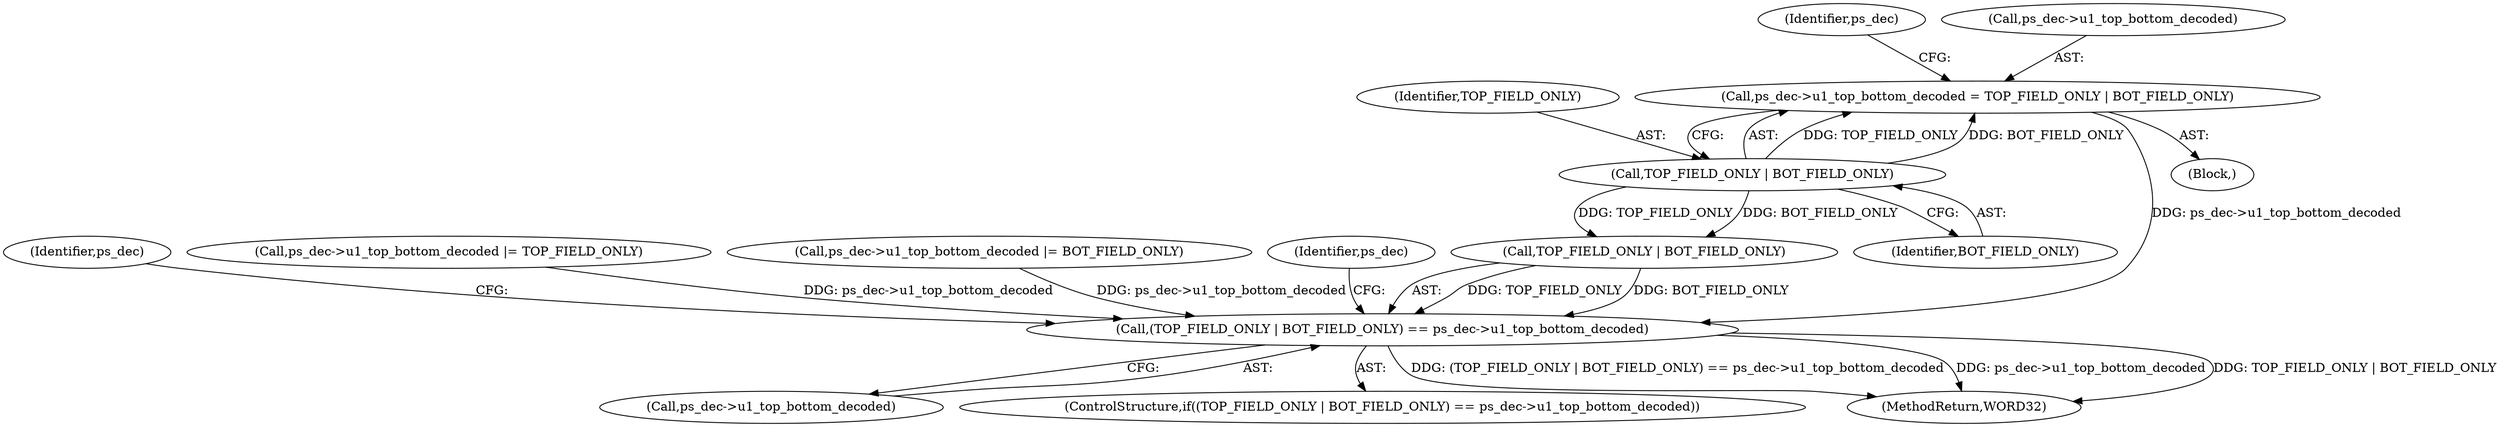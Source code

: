 digraph "0_Android_e86d3cfd2bc28dac421092106751e5638d54a848@pointer" {
"1001915" [label="(Call,ps_dec->u1_top_bottom_decoded = TOP_FIELD_ONLY | BOT_FIELD_ONLY)"];
"1001919" [label="(Call,TOP_FIELD_ONLY | BOT_FIELD_ONLY)"];
"1002205" [label="(Call,(TOP_FIELD_ONLY | BOT_FIELD_ONLY) == ps_dec->u1_top_bottom_decoded)"];
"1002206" [label="(Call,TOP_FIELD_ONLY | BOT_FIELD_ONLY)"];
"1001920" [label="(Identifier,TOP_FIELD_ONLY)"];
"1001919" [label="(Call,TOP_FIELD_ONLY | BOT_FIELD_ONLY)"];
"1002215" [label="(Identifier,ps_dec)"];
"1002205" [label="(Call,(TOP_FIELD_ONLY | BOT_FIELD_ONLY) == ps_dec->u1_top_bottom_decoded)"];
"1001908" [label="(Call,ps_dec->u1_top_bottom_decoded |= TOP_FIELD_ONLY)"];
"1001915" [label="(Call,ps_dec->u1_top_bottom_decoded = TOP_FIELD_ONLY | BOT_FIELD_ONLY)"];
"1001901" [label="(Call,ps_dec->u1_top_bottom_decoded |= BOT_FIELD_ONLY)"];
"1002221" [label="(Identifier,ps_dec)"];
"1001927" [label="(Identifier,ps_dec)"];
"1001916" [label="(Call,ps_dec->u1_top_bottom_decoded)"];
"1002209" [label="(Call,ps_dec->u1_top_bottom_decoded)"];
"1002204" [label="(ControlStructure,if((TOP_FIELD_ONLY | BOT_FIELD_ONLY) == ps_dec->u1_top_bottom_decoded))"];
"1001914" [label="(Block,)"];
"1001921" [label="(Identifier,BOT_FIELD_ONLY)"];
"1002272" [label="(MethodReturn,WORD32)"];
"1001915" -> "1001914"  [label="AST: "];
"1001915" -> "1001919"  [label="CFG: "];
"1001916" -> "1001915"  [label="AST: "];
"1001919" -> "1001915"  [label="AST: "];
"1001927" -> "1001915"  [label="CFG: "];
"1001919" -> "1001915"  [label="DDG: TOP_FIELD_ONLY"];
"1001919" -> "1001915"  [label="DDG: BOT_FIELD_ONLY"];
"1001915" -> "1002205"  [label="DDG: ps_dec->u1_top_bottom_decoded"];
"1001919" -> "1001921"  [label="CFG: "];
"1001920" -> "1001919"  [label="AST: "];
"1001921" -> "1001919"  [label="AST: "];
"1001919" -> "1002206"  [label="DDG: TOP_FIELD_ONLY"];
"1001919" -> "1002206"  [label="DDG: BOT_FIELD_ONLY"];
"1002205" -> "1002204"  [label="AST: "];
"1002205" -> "1002209"  [label="CFG: "];
"1002206" -> "1002205"  [label="AST: "];
"1002209" -> "1002205"  [label="AST: "];
"1002215" -> "1002205"  [label="CFG: "];
"1002221" -> "1002205"  [label="CFG: "];
"1002205" -> "1002272"  [label="DDG: (TOP_FIELD_ONLY | BOT_FIELD_ONLY) == ps_dec->u1_top_bottom_decoded"];
"1002205" -> "1002272"  [label="DDG: ps_dec->u1_top_bottom_decoded"];
"1002205" -> "1002272"  [label="DDG: TOP_FIELD_ONLY | BOT_FIELD_ONLY"];
"1002206" -> "1002205"  [label="DDG: TOP_FIELD_ONLY"];
"1002206" -> "1002205"  [label="DDG: BOT_FIELD_ONLY"];
"1001908" -> "1002205"  [label="DDG: ps_dec->u1_top_bottom_decoded"];
"1001901" -> "1002205"  [label="DDG: ps_dec->u1_top_bottom_decoded"];
}
